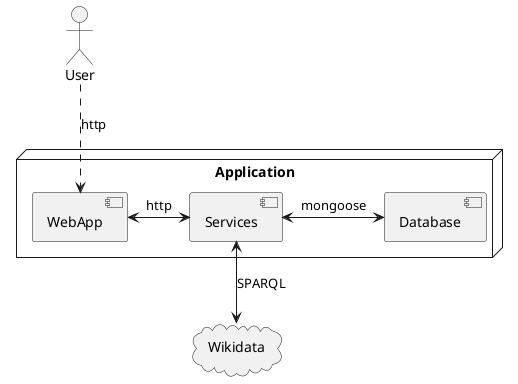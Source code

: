 @startuml Technical Context

actor User

node Application {
    component  WebApp
    component  Services
    component Database
}

cloud  Wikidata

User ..> WebApp : http
WebApp <-> Services : http
Services <-> Database : mongoose
Services <--> Wikidata : SPARQL

@enduml
